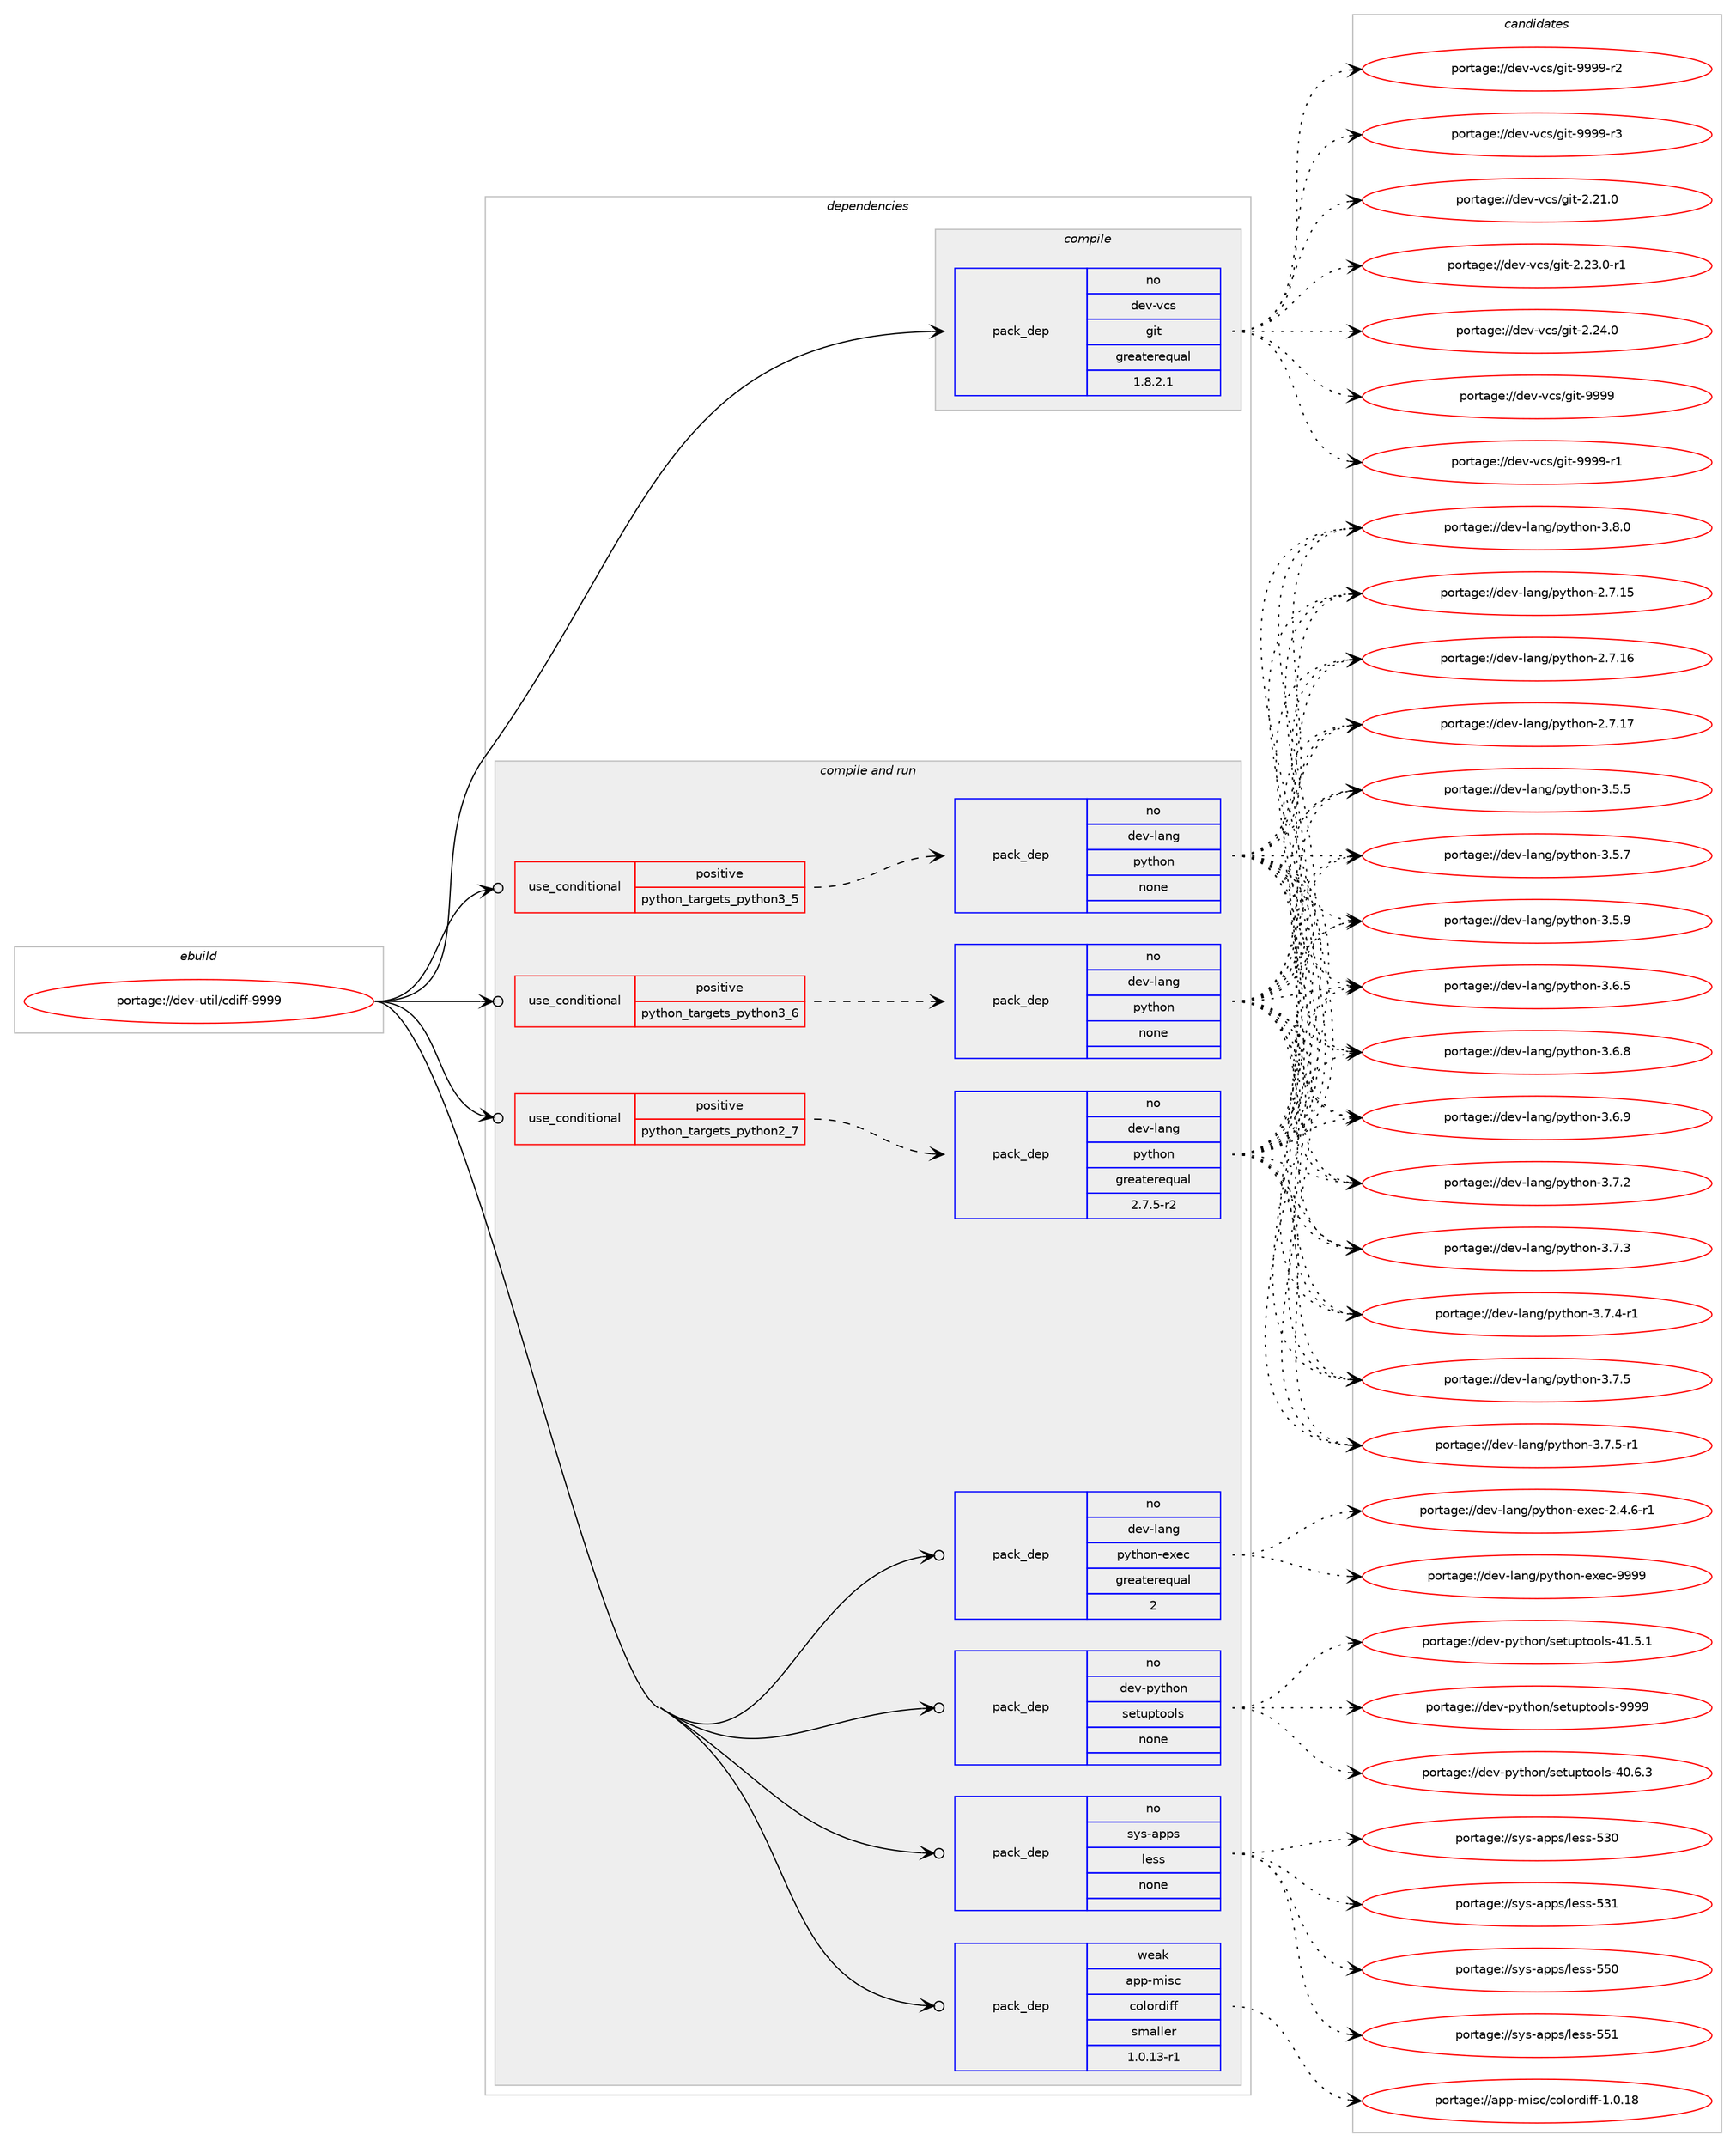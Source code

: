 digraph prolog {

# *************
# Graph options
# *************

newrank=true;
concentrate=true;
compound=true;
graph [rankdir=LR,fontname=Helvetica,fontsize=10,ranksep=1.5];#, ranksep=2.5, nodesep=0.2];
edge  [arrowhead=vee];
node  [fontname=Helvetica,fontsize=10];

# **********
# The ebuild
# **********

subgraph cluster_leftcol {
color=gray;
rank=same;
label=<<i>ebuild</i>>;
id [label="portage://dev-util/cdiff-9999", color=red, width=4, href="../dev-util/cdiff-9999.svg"];
}

# ****************
# The dependencies
# ****************

subgraph cluster_midcol {
color=gray;
label=<<i>dependencies</i>>;
subgraph cluster_compile {
fillcolor="#eeeeee";
style=filled;
label=<<i>compile</i>>;
subgraph pack185787 {
dependency260004 [label=<<TABLE BORDER="0" CELLBORDER="1" CELLSPACING="0" CELLPADDING="4" WIDTH="220"><TR><TD ROWSPAN="6" CELLPADDING="30">pack_dep</TD></TR><TR><TD WIDTH="110">no</TD></TR><TR><TD>dev-vcs</TD></TR><TR><TD>git</TD></TR><TR><TD>greaterequal</TD></TR><TR><TD>1.8.2.1</TD></TR></TABLE>>, shape=none, color=blue];
}
id:e -> dependency260004:w [weight=20,style="solid",arrowhead="vee"];
}
subgraph cluster_compileandrun {
fillcolor="#eeeeee";
style=filled;
label=<<i>compile and run</i>>;
subgraph cond70590 {
dependency260005 [label=<<TABLE BORDER="0" CELLBORDER="1" CELLSPACING="0" CELLPADDING="4"><TR><TD ROWSPAN="3" CELLPADDING="10">use_conditional</TD></TR><TR><TD>positive</TD></TR><TR><TD>python_targets_python2_7</TD></TR></TABLE>>, shape=none, color=red];
subgraph pack185788 {
dependency260006 [label=<<TABLE BORDER="0" CELLBORDER="1" CELLSPACING="0" CELLPADDING="4" WIDTH="220"><TR><TD ROWSPAN="6" CELLPADDING="30">pack_dep</TD></TR><TR><TD WIDTH="110">no</TD></TR><TR><TD>dev-lang</TD></TR><TR><TD>python</TD></TR><TR><TD>greaterequal</TD></TR><TR><TD>2.7.5-r2</TD></TR></TABLE>>, shape=none, color=blue];
}
dependency260005:e -> dependency260006:w [weight=20,style="dashed",arrowhead="vee"];
}
id:e -> dependency260005:w [weight=20,style="solid",arrowhead="odotvee"];
subgraph cond70591 {
dependency260007 [label=<<TABLE BORDER="0" CELLBORDER="1" CELLSPACING="0" CELLPADDING="4"><TR><TD ROWSPAN="3" CELLPADDING="10">use_conditional</TD></TR><TR><TD>positive</TD></TR><TR><TD>python_targets_python3_5</TD></TR></TABLE>>, shape=none, color=red];
subgraph pack185789 {
dependency260008 [label=<<TABLE BORDER="0" CELLBORDER="1" CELLSPACING="0" CELLPADDING="4" WIDTH="220"><TR><TD ROWSPAN="6" CELLPADDING="30">pack_dep</TD></TR><TR><TD WIDTH="110">no</TD></TR><TR><TD>dev-lang</TD></TR><TR><TD>python</TD></TR><TR><TD>none</TD></TR><TR><TD></TD></TR></TABLE>>, shape=none, color=blue];
}
dependency260007:e -> dependency260008:w [weight=20,style="dashed",arrowhead="vee"];
}
id:e -> dependency260007:w [weight=20,style="solid",arrowhead="odotvee"];
subgraph cond70592 {
dependency260009 [label=<<TABLE BORDER="0" CELLBORDER="1" CELLSPACING="0" CELLPADDING="4"><TR><TD ROWSPAN="3" CELLPADDING="10">use_conditional</TD></TR><TR><TD>positive</TD></TR><TR><TD>python_targets_python3_6</TD></TR></TABLE>>, shape=none, color=red];
subgraph pack185790 {
dependency260010 [label=<<TABLE BORDER="0" CELLBORDER="1" CELLSPACING="0" CELLPADDING="4" WIDTH="220"><TR><TD ROWSPAN="6" CELLPADDING="30">pack_dep</TD></TR><TR><TD WIDTH="110">no</TD></TR><TR><TD>dev-lang</TD></TR><TR><TD>python</TD></TR><TR><TD>none</TD></TR><TR><TD></TD></TR></TABLE>>, shape=none, color=blue];
}
dependency260009:e -> dependency260010:w [weight=20,style="dashed",arrowhead="vee"];
}
id:e -> dependency260009:w [weight=20,style="solid",arrowhead="odotvee"];
subgraph pack185791 {
dependency260011 [label=<<TABLE BORDER="0" CELLBORDER="1" CELLSPACING="0" CELLPADDING="4" WIDTH="220"><TR><TD ROWSPAN="6" CELLPADDING="30">pack_dep</TD></TR><TR><TD WIDTH="110">no</TD></TR><TR><TD>dev-lang</TD></TR><TR><TD>python-exec</TD></TR><TR><TD>greaterequal</TD></TR><TR><TD>2</TD></TR></TABLE>>, shape=none, color=blue];
}
id:e -> dependency260011:w [weight=20,style="solid",arrowhead="odotvee"];
subgraph pack185792 {
dependency260012 [label=<<TABLE BORDER="0" CELLBORDER="1" CELLSPACING="0" CELLPADDING="4" WIDTH="220"><TR><TD ROWSPAN="6" CELLPADDING="30">pack_dep</TD></TR><TR><TD WIDTH="110">no</TD></TR><TR><TD>dev-python</TD></TR><TR><TD>setuptools</TD></TR><TR><TD>none</TD></TR><TR><TD></TD></TR></TABLE>>, shape=none, color=blue];
}
id:e -> dependency260012:w [weight=20,style="solid",arrowhead="odotvee"];
subgraph pack185793 {
dependency260013 [label=<<TABLE BORDER="0" CELLBORDER="1" CELLSPACING="0" CELLPADDING="4" WIDTH="220"><TR><TD ROWSPAN="6" CELLPADDING="30">pack_dep</TD></TR><TR><TD WIDTH="110">no</TD></TR><TR><TD>sys-apps</TD></TR><TR><TD>less</TD></TR><TR><TD>none</TD></TR><TR><TD></TD></TR></TABLE>>, shape=none, color=blue];
}
id:e -> dependency260013:w [weight=20,style="solid",arrowhead="odotvee"];
subgraph pack185794 {
dependency260014 [label=<<TABLE BORDER="0" CELLBORDER="1" CELLSPACING="0" CELLPADDING="4" WIDTH="220"><TR><TD ROWSPAN="6" CELLPADDING="30">pack_dep</TD></TR><TR><TD WIDTH="110">weak</TD></TR><TR><TD>app-misc</TD></TR><TR><TD>colordiff</TD></TR><TR><TD>smaller</TD></TR><TR><TD>1.0.13-r1</TD></TR></TABLE>>, shape=none, color=blue];
}
id:e -> dependency260014:w [weight=20,style="solid",arrowhead="odotvee"];
}
subgraph cluster_run {
fillcolor="#eeeeee";
style=filled;
label=<<i>run</i>>;
}
}

# **************
# The candidates
# **************

subgraph cluster_choices {
rank=same;
color=gray;
label=<<i>candidates</i>>;

subgraph choice185787 {
color=black;
nodesep=1;
choiceportage10010111845118991154710310511645504650494648 [label="portage://dev-vcs/git-2.21.0", color=red, width=4,href="../dev-vcs/git-2.21.0.svg"];
choiceportage100101118451189911547103105116455046505146484511449 [label="portage://dev-vcs/git-2.23.0-r1", color=red, width=4,href="../dev-vcs/git-2.23.0-r1.svg"];
choiceportage10010111845118991154710310511645504650524648 [label="portage://dev-vcs/git-2.24.0", color=red, width=4,href="../dev-vcs/git-2.24.0.svg"];
choiceportage1001011184511899115471031051164557575757 [label="portage://dev-vcs/git-9999", color=red, width=4,href="../dev-vcs/git-9999.svg"];
choiceportage10010111845118991154710310511645575757574511449 [label="portage://dev-vcs/git-9999-r1", color=red, width=4,href="../dev-vcs/git-9999-r1.svg"];
choiceportage10010111845118991154710310511645575757574511450 [label="portage://dev-vcs/git-9999-r2", color=red, width=4,href="../dev-vcs/git-9999-r2.svg"];
choiceportage10010111845118991154710310511645575757574511451 [label="portage://dev-vcs/git-9999-r3", color=red, width=4,href="../dev-vcs/git-9999-r3.svg"];
dependency260004:e -> choiceportage10010111845118991154710310511645504650494648:w [style=dotted,weight="100"];
dependency260004:e -> choiceportage100101118451189911547103105116455046505146484511449:w [style=dotted,weight="100"];
dependency260004:e -> choiceportage10010111845118991154710310511645504650524648:w [style=dotted,weight="100"];
dependency260004:e -> choiceportage1001011184511899115471031051164557575757:w [style=dotted,weight="100"];
dependency260004:e -> choiceportage10010111845118991154710310511645575757574511449:w [style=dotted,weight="100"];
dependency260004:e -> choiceportage10010111845118991154710310511645575757574511450:w [style=dotted,weight="100"];
dependency260004:e -> choiceportage10010111845118991154710310511645575757574511451:w [style=dotted,weight="100"];
}
subgraph choice185788 {
color=black;
nodesep=1;
choiceportage10010111845108971101034711212111610411111045504655464953 [label="portage://dev-lang/python-2.7.15", color=red, width=4,href="../dev-lang/python-2.7.15.svg"];
choiceportage10010111845108971101034711212111610411111045504655464954 [label="portage://dev-lang/python-2.7.16", color=red, width=4,href="../dev-lang/python-2.7.16.svg"];
choiceportage10010111845108971101034711212111610411111045504655464955 [label="portage://dev-lang/python-2.7.17", color=red, width=4,href="../dev-lang/python-2.7.17.svg"];
choiceportage100101118451089711010347112121116104111110455146534653 [label="portage://dev-lang/python-3.5.5", color=red, width=4,href="../dev-lang/python-3.5.5.svg"];
choiceportage100101118451089711010347112121116104111110455146534655 [label="portage://dev-lang/python-3.5.7", color=red, width=4,href="../dev-lang/python-3.5.7.svg"];
choiceportage100101118451089711010347112121116104111110455146534657 [label="portage://dev-lang/python-3.5.9", color=red, width=4,href="../dev-lang/python-3.5.9.svg"];
choiceportage100101118451089711010347112121116104111110455146544653 [label="portage://dev-lang/python-3.6.5", color=red, width=4,href="../dev-lang/python-3.6.5.svg"];
choiceportage100101118451089711010347112121116104111110455146544656 [label="portage://dev-lang/python-3.6.8", color=red, width=4,href="../dev-lang/python-3.6.8.svg"];
choiceportage100101118451089711010347112121116104111110455146544657 [label="portage://dev-lang/python-3.6.9", color=red, width=4,href="../dev-lang/python-3.6.9.svg"];
choiceportage100101118451089711010347112121116104111110455146554650 [label="portage://dev-lang/python-3.7.2", color=red, width=4,href="../dev-lang/python-3.7.2.svg"];
choiceportage100101118451089711010347112121116104111110455146554651 [label="portage://dev-lang/python-3.7.3", color=red, width=4,href="../dev-lang/python-3.7.3.svg"];
choiceportage1001011184510897110103471121211161041111104551465546524511449 [label="portage://dev-lang/python-3.7.4-r1", color=red, width=4,href="../dev-lang/python-3.7.4-r1.svg"];
choiceportage100101118451089711010347112121116104111110455146554653 [label="portage://dev-lang/python-3.7.5", color=red, width=4,href="../dev-lang/python-3.7.5.svg"];
choiceportage1001011184510897110103471121211161041111104551465546534511449 [label="portage://dev-lang/python-3.7.5-r1", color=red, width=4,href="../dev-lang/python-3.7.5-r1.svg"];
choiceportage100101118451089711010347112121116104111110455146564648 [label="portage://dev-lang/python-3.8.0", color=red, width=4,href="../dev-lang/python-3.8.0.svg"];
dependency260006:e -> choiceportage10010111845108971101034711212111610411111045504655464953:w [style=dotted,weight="100"];
dependency260006:e -> choiceportage10010111845108971101034711212111610411111045504655464954:w [style=dotted,weight="100"];
dependency260006:e -> choiceportage10010111845108971101034711212111610411111045504655464955:w [style=dotted,weight="100"];
dependency260006:e -> choiceportage100101118451089711010347112121116104111110455146534653:w [style=dotted,weight="100"];
dependency260006:e -> choiceportage100101118451089711010347112121116104111110455146534655:w [style=dotted,weight="100"];
dependency260006:e -> choiceportage100101118451089711010347112121116104111110455146534657:w [style=dotted,weight="100"];
dependency260006:e -> choiceportage100101118451089711010347112121116104111110455146544653:w [style=dotted,weight="100"];
dependency260006:e -> choiceportage100101118451089711010347112121116104111110455146544656:w [style=dotted,weight="100"];
dependency260006:e -> choiceportage100101118451089711010347112121116104111110455146544657:w [style=dotted,weight="100"];
dependency260006:e -> choiceportage100101118451089711010347112121116104111110455146554650:w [style=dotted,weight="100"];
dependency260006:e -> choiceportage100101118451089711010347112121116104111110455146554651:w [style=dotted,weight="100"];
dependency260006:e -> choiceportage1001011184510897110103471121211161041111104551465546524511449:w [style=dotted,weight="100"];
dependency260006:e -> choiceportage100101118451089711010347112121116104111110455146554653:w [style=dotted,weight="100"];
dependency260006:e -> choiceportage1001011184510897110103471121211161041111104551465546534511449:w [style=dotted,weight="100"];
dependency260006:e -> choiceportage100101118451089711010347112121116104111110455146564648:w [style=dotted,weight="100"];
}
subgraph choice185789 {
color=black;
nodesep=1;
choiceportage10010111845108971101034711212111610411111045504655464953 [label="portage://dev-lang/python-2.7.15", color=red, width=4,href="../dev-lang/python-2.7.15.svg"];
choiceportage10010111845108971101034711212111610411111045504655464954 [label="portage://dev-lang/python-2.7.16", color=red, width=4,href="../dev-lang/python-2.7.16.svg"];
choiceportage10010111845108971101034711212111610411111045504655464955 [label="portage://dev-lang/python-2.7.17", color=red, width=4,href="../dev-lang/python-2.7.17.svg"];
choiceportage100101118451089711010347112121116104111110455146534653 [label="portage://dev-lang/python-3.5.5", color=red, width=4,href="../dev-lang/python-3.5.5.svg"];
choiceportage100101118451089711010347112121116104111110455146534655 [label="portage://dev-lang/python-3.5.7", color=red, width=4,href="../dev-lang/python-3.5.7.svg"];
choiceportage100101118451089711010347112121116104111110455146534657 [label="portage://dev-lang/python-3.5.9", color=red, width=4,href="../dev-lang/python-3.5.9.svg"];
choiceportage100101118451089711010347112121116104111110455146544653 [label="portage://dev-lang/python-3.6.5", color=red, width=4,href="../dev-lang/python-3.6.5.svg"];
choiceportage100101118451089711010347112121116104111110455146544656 [label="portage://dev-lang/python-3.6.8", color=red, width=4,href="../dev-lang/python-3.6.8.svg"];
choiceportage100101118451089711010347112121116104111110455146544657 [label="portage://dev-lang/python-3.6.9", color=red, width=4,href="../dev-lang/python-3.6.9.svg"];
choiceportage100101118451089711010347112121116104111110455146554650 [label="portage://dev-lang/python-3.7.2", color=red, width=4,href="../dev-lang/python-3.7.2.svg"];
choiceportage100101118451089711010347112121116104111110455146554651 [label="portage://dev-lang/python-3.7.3", color=red, width=4,href="../dev-lang/python-3.7.3.svg"];
choiceportage1001011184510897110103471121211161041111104551465546524511449 [label="portage://dev-lang/python-3.7.4-r1", color=red, width=4,href="../dev-lang/python-3.7.4-r1.svg"];
choiceportage100101118451089711010347112121116104111110455146554653 [label="portage://dev-lang/python-3.7.5", color=red, width=4,href="../dev-lang/python-3.7.5.svg"];
choiceportage1001011184510897110103471121211161041111104551465546534511449 [label="portage://dev-lang/python-3.7.5-r1", color=red, width=4,href="../dev-lang/python-3.7.5-r1.svg"];
choiceportage100101118451089711010347112121116104111110455146564648 [label="portage://dev-lang/python-3.8.0", color=red, width=4,href="../dev-lang/python-3.8.0.svg"];
dependency260008:e -> choiceportage10010111845108971101034711212111610411111045504655464953:w [style=dotted,weight="100"];
dependency260008:e -> choiceportage10010111845108971101034711212111610411111045504655464954:w [style=dotted,weight="100"];
dependency260008:e -> choiceportage10010111845108971101034711212111610411111045504655464955:w [style=dotted,weight="100"];
dependency260008:e -> choiceportage100101118451089711010347112121116104111110455146534653:w [style=dotted,weight="100"];
dependency260008:e -> choiceportage100101118451089711010347112121116104111110455146534655:w [style=dotted,weight="100"];
dependency260008:e -> choiceportage100101118451089711010347112121116104111110455146534657:w [style=dotted,weight="100"];
dependency260008:e -> choiceportage100101118451089711010347112121116104111110455146544653:w [style=dotted,weight="100"];
dependency260008:e -> choiceportage100101118451089711010347112121116104111110455146544656:w [style=dotted,weight="100"];
dependency260008:e -> choiceportage100101118451089711010347112121116104111110455146544657:w [style=dotted,weight="100"];
dependency260008:e -> choiceportage100101118451089711010347112121116104111110455146554650:w [style=dotted,weight="100"];
dependency260008:e -> choiceportage100101118451089711010347112121116104111110455146554651:w [style=dotted,weight="100"];
dependency260008:e -> choiceportage1001011184510897110103471121211161041111104551465546524511449:w [style=dotted,weight="100"];
dependency260008:e -> choiceportage100101118451089711010347112121116104111110455146554653:w [style=dotted,weight="100"];
dependency260008:e -> choiceportage1001011184510897110103471121211161041111104551465546534511449:w [style=dotted,weight="100"];
dependency260008:e -> choiceportage100101118451089711010347112121116104111110455146564648:w [style=dotted,weight="100"];
}
subgraph choice185790 {
color=black;
nodesep=1;
choiceportage10010111845108971101034711212111610411111045504655464953 [label="portage://dev-lang/python-2.7.15", color=red, width=4,href="../dev-lang/python-2.7.15.svg"];
choiceportage10010111845108971101034711212111610411111045504655464954 [label="portage://dev-lang/python-2.7.16", color=red, width=4,href="../dev-lang/python-2.7.16.svg"];
choiceportage10010111845108971101034711212111610411111045504655464955 [label="portage://dev-lang/python-2.7.17", color=red, width=4,href="../dev-lang/python-2.7.17.svg"];
choiceportage100101118451089711010347112121116104111110455146534653 [label="portage://dev-lang/python-3.5.5", color=red, width=4,href="../dev-lang/python-3.5.5.svg"];
choiceportage100101118451089711010347112121116104111110455146534655 [label="portage://dev-lang/python-3.5.7", color=red, width=4,href="../dev-lang/python-3.5.7.svg"];
choiceportage100101118451089711010347112121116104111110455146534657 [label="portage://dev-lang/python-3.5.9", color=red, width=4,href="../dev-lang/python-3.5.9.svg"];
choiceportage100101118451089711010347112121116104111110455146544653 [label="portage://dev-lang/python-3.6.5", color=red, width=4,href="../dev-lang/python-3.6.5.svg"];
choiceportage100101118451089711010347112121116104111110455146544656 [label="portage://dev-lang/python-3.6.8", color=red, width=4,href="../dev-lang/python-3.6.8.svg"];
choiceportage100101118451089711010347112121116104111110455146544657 [label="portage://dev-lang/python-3.6.9", color=red, width=4,href="../dev-lang/python-3.6.9.svg"];
choiceportage100101118451089711010347112121116104111110455146554650 [label="portage://dev-lang/python-3.7.2", color=red, width=4,href="../dev-lang/python-3.7.2.svg"];
choiceportage100101118451089711010347112121116104111110455146554651 [label="portage://dev-lang/python-3.7.3", color=red, width=4,href="../dev-lang/python-3.7.3.svg"];
choiceportage1001011184510897110103471121211161041111104551465546524511449 [label="portage://dev-lang/python-3.7.4-r1", color=red, width=4,href="../dev-lang/python-3.7.4-r1.svg"];
choiceportage100101118451089711010347112121116104111110455146554653 [label="portage://dev-lang/python-3.7.5", color=red, width=4,href="../dev-lang/python-3.7.5.svg"];
choiceportage1001011184510897110103471121211161041111104551465546534511449 [label="portage://dev-lang/python-3.7.5-r1", color=red, width=4,href="../dev-lang/python-3.7.5-r1.svg"];
choiceportage100101118451089711010347112121116104111110455146564648 [label="portage://dev-lang/python-3.8.0", color=red, width=4,href="../dev-lang/python-3.8.0.svg"];
dependency260010:e -> choiceportage10010111845108971101034711212111610411111045504655464953:w [style=dotted,weight="100"];
dependency260010:e -> choiceportage10010111845108971101034711212111610411111045504655464954:w [style=dotted,weight="100"];
dependency260010:e -> choiceportage10010111845108971101034711212111610411111045504655464955:w [style=dotted,weight="100"];
dependency260010:e -> choiceportage100101118451089711010347112121116104111110455146534653:w [style=dotted,weight="100"];
dependency260010:e -> choiceportage100101118451089711010347112121116104111110455146534655:w [style=dotted,weight="100"];
dependency260010:e -> choiceportage100101118451089711010347112121116104111110455146534657:w [style=dotted,weight="100"];
dependency260010:e -> choiceportage100101118451089711010347112121116104111110455146544653:w [style=dotted,weight="100"];
dependency260010:e -> choiceportage100101118451089711010347112121116104111110455146544656:w [style=dotted,weight="100"];
dependency260010:e -> choiceportage100101118451089711010347112121116104111110455146544657:w [style=dotted,weight="100"];
dependency260010:e -> choiceportage100101118451089711010347112121116104111110455146554650:w [style=dotted,weight="100"];
dependency260010:e -> choiceportage100101118451089711010347112121116104111110455146554651:w [style=dotted,weight="100"];
dependency260010:e -> choiceportage1001011184510897110103471121211161041111104551465546524511449:w [style=dotted,weight="100"];
dependency260010:e -> choiceportage100101118451089711010347112121116104111110455146554653:w [style=dotted,weight="100"];
dependency260010:e -> choiceportage1001011184510897110103471121211161041111104551465546534511449:w [style=dotted,weight="100"];
dependency260010:e -> choiceportage100101118451089711010347112121116104111110455146564648:w [style=dotted,weight="100"];
}
subgraph choice185791 {
color=black;
nodesep=1;
choiceportage10010111845108971101034711212111610411111045101120101994550465246544511449 [label="portage://dev-lang/python-exec-2.4.6-r1", color=red, width=4,href="../dev-lang/python-exec-2.4.6-r1.svg"];
choiceportage10010111845108971101034711212111610411111045101120101994557575757 [label="portage://dev-lang/python-exec-9999", color=red, width=4,href="../dev-lang/python-exec-9999.svg"];
dependency260011:e -> choiceportage10010111845108971101034711212111610411111045101120101994550465246544511449:w [style=dotted,weight="100"];
dependency260011:e -> choiceportage10010111845108971101034711212111610411111045101120101994557575757:w [style=dotted,weight="100"];
}
subgraph choice185792 {
color=black;
nodesep=1;
choiceportage100101118451121211161041111104711510111611711211611111110811545524846544651 [label="portage://dev-python/setuptools-40.6.3", color=red, width=4,href="../dev-python/setuptools-40.6.3.svg"];
choiceportage100101118451121211161041111104711510111611711211611111110811545524946534649 [label="portage://dev-python/setuptools-41.5.1", color=red, width=4,href="../dev-python/setuptools-41.5.1.svg"];
choiceportage10010111845112121116104111110471151011161171121161111111081154557575757 [label="portage://dev-python/setuptools-9999", color=red, width=4,href="../dev-python/setuptools-9999.svg"];
dependency260012:e -> choiceportage100101118451121211161041111104711510111611711211611111110811545524846544651:w [style=dotted,weight="100"];
dependency260012:e -> choiceportage100101118451121211161041111104711510111611711211611111110811545524946534649:w [style=dotted,weight="100"];
dependency260012:e -> choiceportage10010111845112121116104111110471151011161171121161111111081154557575757:w [style=dotted,weight="100"];
}
subgraph choice185793 {
color=black;
nodesep=1;
choiceportage11512111545971121121154710810111511545535148 [label="portage://sys-apps/less-530", color=red, width=4,href="../sys-apps/less-530.svg"];
choiceportage11512111545971121121154710810111511545535149 [label="portage://sys-apps/less-531", color=red, width=4,href="../sys-apps/less-531.svg"];
choiceportage11512111545971121121154710810111511545535348 [label="portage://sys-apps/less-550", color=red, width=4,href="../sys-apps/less-550.svg"];
choiceportage11512111545971121121154710810111511545535349 [label="portage://sys-apps/less-551", color=red, width=4,href="../sys-apps/less-551.svg"];
dependency260013:e -> choiceportage11512111545971121121154710810111511545535148:w [style=dotted,weight="100"];
dependency260013:e -> choiceportage11512111545971121121154710810111511545535149:w [style=dotted,weight="100"];
dependency260013:e -> choiceportage11512111545971121121154710810111511545535348:w [style=dotted,weight="100"];
dependency260013:e -> choiceportage11512111545971121121154710810111511545535349:w [style=dotted,weight="100"];
}
subgraph choice185794 {
color=black;
nodesep=1;
choiceportage971121124510910511599479911110811111410010510210245494648464956 [label="portage://app-misc/colordiff-1.0.18", color=red, width=4,href="../app-misc/colordiff-1.0.18.svg"];
dependency260014:e -> choiceportage971121124510910511599479911110811111410010510210245494648464956:w [style=dotted,weight="100"];
}
}

}
